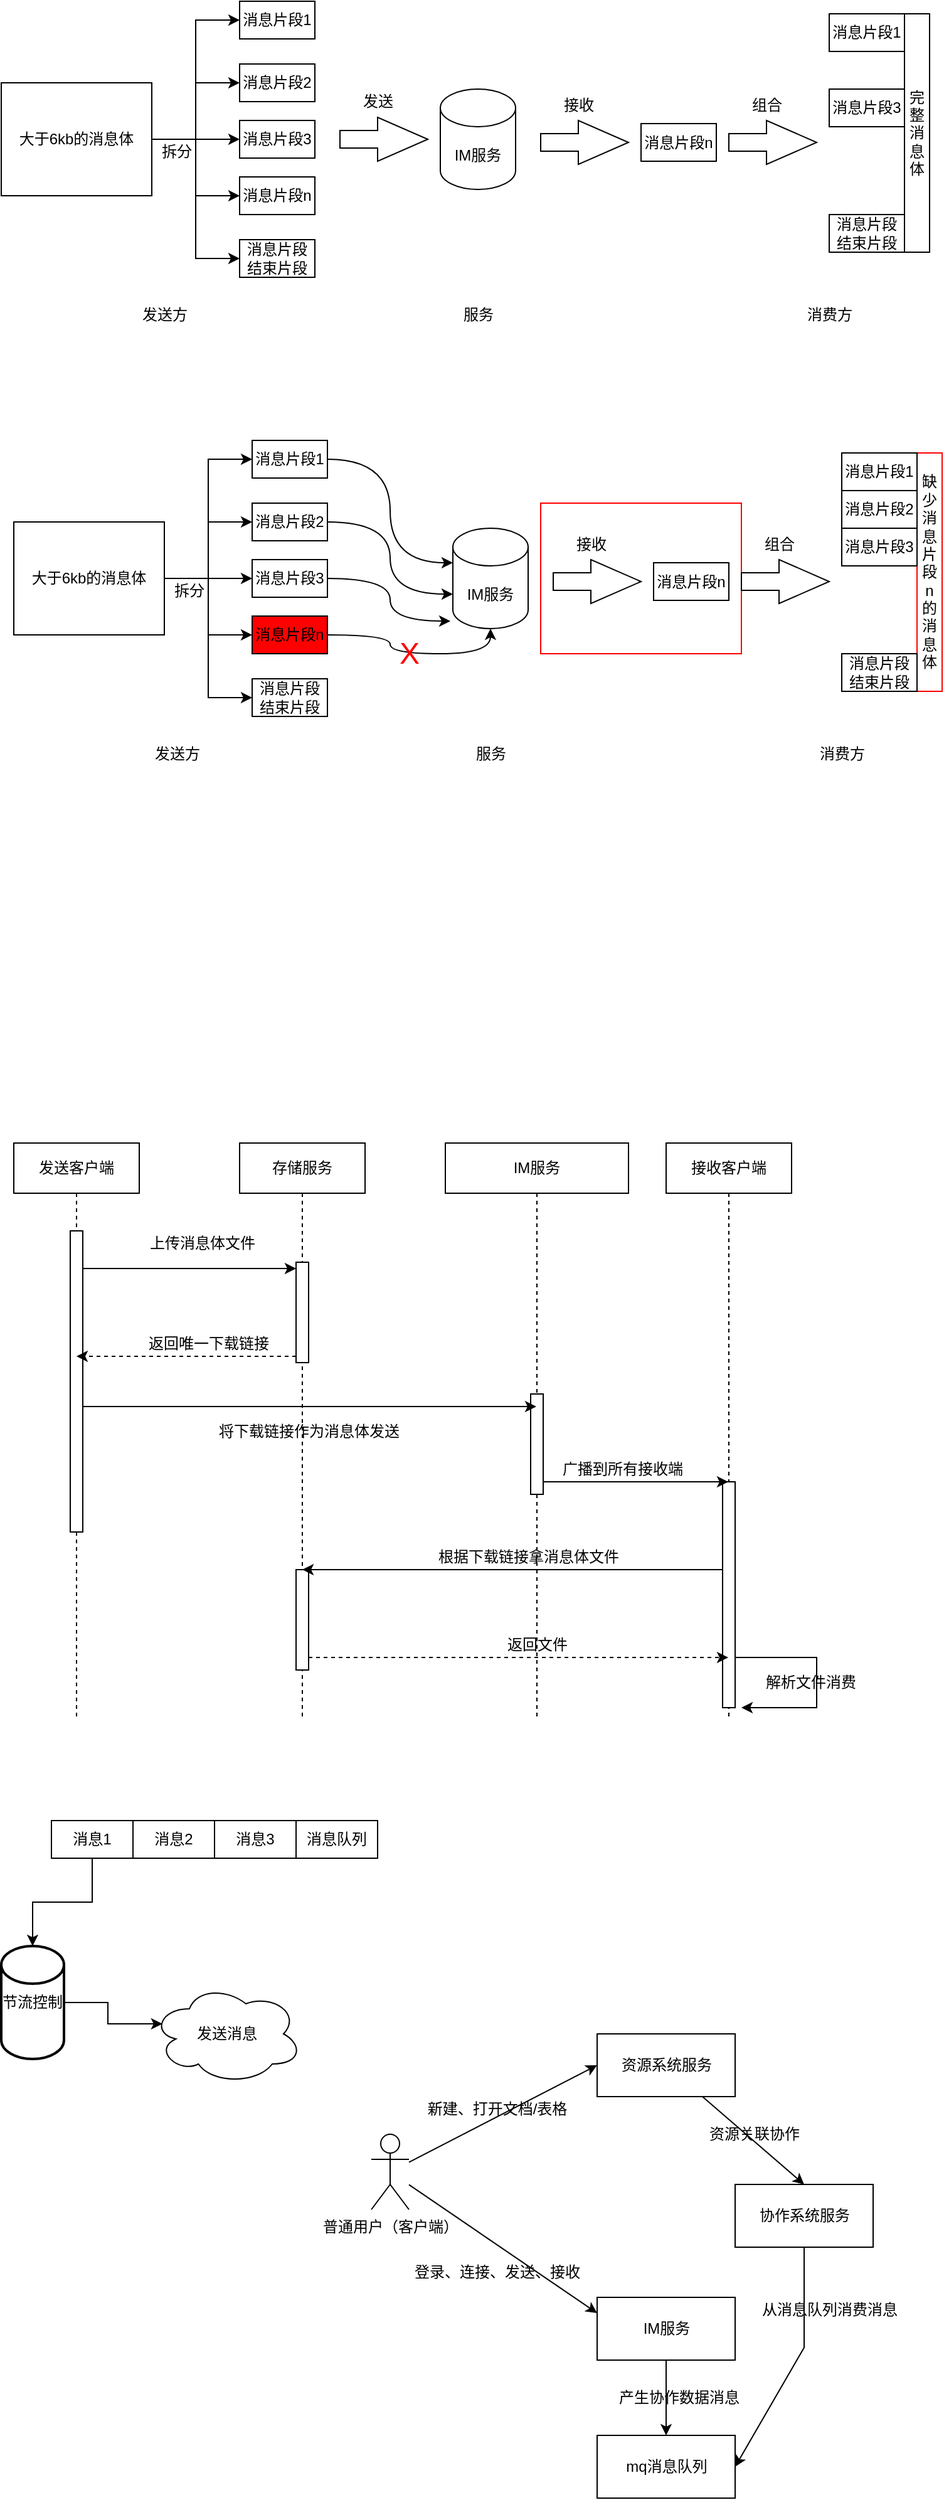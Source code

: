 <mxfile version="14.9.0" type="github">
  <diagram id="UZE03G0BqMUAxh_gwTr7" name="Page-1">
    <mxGraphModel dx="1426" dy="826" grid="1" gridSize="10" guides="1" tooltips="1" connect="1" arrows="1" fold="1" page="1" pageScale="1" pageWidth="827" pageHeight="1169" math="0" shadow="0">
      <root>
        <mxCell id="0" />
        <mxCell id="1" parent="0" />
        <mxCell id="NFHJqEvnJZdB59KvZJz6-86" value="" style="rounded=0;whiteSpace=wrap;html=1;strokeColor=#FF0000;" vertex="1" parent="1">
          <mxGeometry x="440" y="690" width="160" height="120" as="geometry" />
        </mxCell>
        <mxCell id="NFHJqEvnJZdB59KvZJz6-7" style="edgeStyle=orthogonalEdgeStyle;rounded=0;orthogonalLoop=1;jettySize=auto;html=1;entryX=0;entryY=0.5;entryDx=0;entryDy=0;" edge="1" parent="1" source="NFHJqEvnJZdB59KvZJz6-1" target="NFHJqEvnJZdB59KvZJz6-2">
          <mxGeometry relative="1" as="geometry" />
        </mxCell>
        <mxCell id="NFHJqEvnJZdB59KvZJz6-8" style="edgeStyle=orthogonalEdgeStyle;rounded=0;orthogonalLoop=1;jettySize=auto;html=1;entryX=0;entryY=0.5;entryDx=0;entryDy=0;" edge="1" parent="1" source="NFHJqEvnJZdB59KvZJz6-1" target="NFHJqEvnJZdB59KvZJz6-3">
          <mxGeometry relative="1" as="geometry" />
        </mxCell>
        <mxCell id="NFHJqEvnJZdB59KvZJz6-9" style="edgeStyle=orthogonalEdgeStyle;rounded=0;orthogonalLoop=1;jettySize=auto;html=1;entryX=0;entryY=0.5;entryDx=0;entryDy=0;" edge="1" parent="1" source="NFHJqEvnJZdB59KvZJz6-1" target="NFHJqEvnJZdB59KvZJz6-4">
          <mxGeometry relative="1" as="geometry" />
        </mxCell>
        <mxCell id="NFHJqEvnJZdB59KvZJz6-10" style="edgeStyle=orthogonalEdgeStyle;rounded=0;orthogonalLoop=1;jettySize=auto;html=1;entryX=0;entryY=0.5;entryDx=0;entryDy=0;" edge="1" parent="1" source="NFHJqEvnJZdB59KvZJz6-1" target="NFHJqEvnJZdB59KvZJz6-5">
          <mxGeometry relative="1" as="geometry" />
        </mxCell>
        <mxCell id="NFHJqEvnJZdB59KvZJz6-11" style="edgeStyle=orthogonalEdgeStyle;rounded=0;orthogonalLoop=1;jettySize=auto;html=1;entryX=0;entryY=0.5;entryDx=0;entryDy=0;" edge="1" parent="1" source="NFHJqEvnJZdB59KvZJz6-1" target="NFHJqEvnJZdB59KvZJz6-6">
          <mxGeometry relative="1" as="geometry" />
        </mxCell>
        <mxCell id="NFHJqEvnJZdB59KvZJz6-1" value="大于6kb的消息体" style="rounded=0;whiteSpace=wrap;html=1;" vertex="1" parent="1">
          <mxGeometry x="10" y="355" width="120" height="90" as="geometry" />
        </mxCell>
        <mxCell id="NFHJqEvnJZdB59KvZJz6-2" value="消息片段1" style="rounded=0;whiteSpace=wrap;html=1;" vertex="1" parent="1">
          <mxGeometry x="200" y="290" width="60" height="30" as="geometry" />
        </mxCell>
        <mxCell id="NFHJqEvnJZdB59KvZJz6-3" value="消息片段2" style="rounded=0;whiteSpace=wrap;html=1;" vertex="1" parent="1">
          <mxGeometry x="200" y="340" width="60" height="30" as="geometry" />
        </mxCell>
        <mxCell id="NFHJqEvnJZdB59KvZJz6-4" value="消息片段3" style="rounded=0;whiteSpace=wrap;html=1;" vertex="1" parent="1">
          <mxGeometry x="200" y="385" width="60" height="30" as="geometry" />
        </mxCell>
        <mxCell id="NFHJqEvnJZdB59KvZJz6-5" value="消息片段n" style="rounded=0;whiteSpace=wrap;html=1;" vertex="1" parent="1">
          <mxGeometry x="200" y="430" width="60" height="30" as="geometry" />
        </mxCell>
        <mxCell id="NFHJqEvnJZdB59KvZJz6-6" value="消息片段&lt;br&gt;结束片段" style="rounded=0;whiteSpace=wrap;html=1;" vertex="1" parent="1">
          <mxGeometry x="200" y="480" width="60" height="30" as="geometry" />
        </mxCell>
        <mxCell id="NFHJqEvnJZdB59KvZJz6-12" value="拆分" style="text;html=1;strokeColor=none;fillColor=none;align=center;verticalAlign=middle;whiteSpace=wrap;rounded=0;" vertex="1" parent="1">
          <mxGeometry x="130" y="400" width="40" height="20" as="geometry" />
        </mxCell>
        <mxCell id="NFHJqEvnJZdB59KvZJz6-16" value="IM服务" style="shape=cylinder3;whiteSpace=wrap;html=1;boundedLbl=1;backgroundOutline=1;size=15;" vertex="1" parent="1">
          <mxGeometry x="360" y="360" width="60" height="80" as="geometry" />
        </mxCell>
        <mxCell id="NFHJqEvnJZdB59KvZJz6-18" value="" style="html=1;shadow=0;dashed=0;align=center;verticalAlign=middle;shape=mxgraph.arrows2.arrow;dy=0.6;dx=40;notch=0;" vertex="1" parent="1">
          <mxGeometry x="280" y="382.5" width="70" height="35" as="geometry" />
        </mxCell>
        <mxCell id="NFHJqEvnJZdB59KvZJz6-19" value="发送" style="text;html=1;align=center;verticalAlign=middle;resizable=0;points=[];autosize=1;strokeColor=none;" vertex="1" parent="1">
          <mxGeometry x="290" y="360" width="40" height="20" as="geometry" />
        </mxCell>
        <mxCell id="NFHJqEvnJZdB59KvZJz6-23" value="" style="html=1;shadow=0;dashed=0;align=center;verticalAlign=middle;shape=mxgraph.arrows2.arrow;dy=0.6;dx=40;notch=0;" vertex="1" parent="1">
          <mxGeometry x="440" y="385" width="70" height="35" as="geometry" />
        </mxCell>
        <mxCell id="NFHJqEvnJZdB59KvZJz6-24" value="接收" style="text;html=1;align=center;verticalAlign=middle;resizable=0;points=[];autosize=1;strokeColor=none;" vertex="1" parent="1">
          <mxGeometry x="450" y="362.5" width="40" height="20" as="geometry" />
        </mxCell>
        <mxCell id="NFHJqEvnJZdB59KvZJz6-37" value="完整消息体" style="rounded=0;whiteSpace=wrap;html=1;" vertex="1" parent="1">
          <mxGeometry x="730" y="300" width="20" height="190" as="geometry" />
        </mxCell>
        <mxCell id="NFHJqEvnJZdB59KvZJz6-38" value="消息片段1" style="rounded=0;whiteSpace=wrap;html=1;" vertex="1" parent="1">
          <mxGeometry x="670" y="300" width="60" height="30" as="geometry" />
        </mxCell>
        <mxCell id="NFHJqEvnJZdB59KvZJz6-39" value="消息片段3" style="rounded=0;whiteSpace=wrap;html=1;" vertex="1" parent="1">
          <mxGeometry x="670" y="360" width="60" height="30" as="geometry" />
        </mxCell>
        <mxCell id="NFHJqEvnJZdB59KvZJz6-41" value="消息片段&lt;br&gt;结束片段" style="rounded=0;whiteSpace=wrap;html=1;" vertex="1" parent="1">
          <mxGeometry x="670" y="460" width="60" height="30" as="geometry" />
        </mxCell>
        <mxCell id="NFHJqEvnJZdB59KvZJz6-42" value="消息片段n" style="rounded=0;whiteSpace=wrap;html=1;" vertex="1" parent="1">
          <mxGeometry x="520" y="387.5" width="60" height="30" as="geometry" />
        </mxCell>
        <mxCell id="NFHJqEvnJZdB59KvZJz6-45" value="发送方" style="text;html=1;align=center;verticalAlign=middle;resizable=0;points=[];autosize=1;strokeColor=none;" vertex="1" parent="1">
          <mxGeometry x="115" y="530" width="50" height="20" as="geometry" />
        </mxCell>
        <mxCell id="NFHJqEvnJZdB59KvZJz6-46" value="消费方" style="text;html=1;align=center;verticalAlign=middle;resizable=0;points=[];autosize=1;strokeColor=none;" vertex="1" parent="1">
          <mxGeometry x="645" y="530" width="50" height="20" as="geometry" />
        </mxCell>
        <mxCell id="NFHJqEvnJZdB59KvZJz6-47" value="服务" style="text;html=1;align=center;verticalAlign=middle;resizable=0;points=[];autosize=1;strokeColor=none;" vertex="1" parent="1">
          <mxGeometry x="370" y="530" width="40" height="20" as="geometry" />
        </mxCell>
        <mxCell id="NFHJqEvnJZdB59KvZJz6-48" value="" style="html=1;shadow=0;dashed=0;align=center;verticalAlign=middle;shape=mxgraph.arrows2.arrow;dy=0.6;dx=40;notch=0;" vertex="1" parent="1">
          <mxGeometry x="590" y="385" width="70" height="35" as="geometry" />
        </mxCell>
        <mxCell id="NFHJqEvnJZdB59KvZJz6-49" value="组合" style="text;html=1;align=center;verticalAlign=middle;resizable=0;points=[];autosize=1;strokeColor=none;" vertex="1" parent="1">
          <mxGeometry x="600" y="362.5" width="40" height="20" as="geometry" />
        </mxCell>
        <mxCell id="NFHJqEvnJZdB59KvZJz6-50" style="edgeStyle=orthogonalEdgeStyle;rounded=0;orthogonalLoop=1;jettySize=auto;html=1;entryX=0;entryY=0.5;entryDx=0;entryDy=0;" edge="1" parent="1" source="NFHJqEvnJZdB59KvZJz6-55" target="NFHJqEvnJZdB59KvZJz6-56">
          <mxGeometry relative="1" as="geometry" />
        </mxCell>
        <mxCell id="NFHJqEvnJZdB59KvZJz6-51" style="edgeStyle=orthogonalEdgeStyle;rounded=0;orthogonalLoop=1;jettySize=auto;html=1;entryX=0;entryY=0.5;entryDx=0;entryDy=0;" edge="1" parent="1" source="NFHJqEvnJZdB59KvZJz6-55" target="NFHJqEvnJZdB59KvZJz6-57">
          <mxGeometry relative="1" as="geometry" />
        </mxCell>
        <mxCell id="NFHJqEvnJZdB59KvZJz6-52" style="edgeStyle=orthogonalEdgeStyle;rounded=0;orthogonalLoop=1;jettySize=auto;html=1;entryX=0;entryY=0.5;entryDx=0;entryDy=0;" edge="1" parent="1" source="NFHJqEvnJZdB59KvZJz6-55" target="NFHJqEvnJZdB59KvZJz6-58">
          <mxGeometry relative="1" as="geometry" />
        </mxCell>
        <mxCell id="NFHJqEvnJZdB59KvZJz6-53" style="edgeStyle=orthogonalEdgeStyle;rounded=0;orthogonalLoop=1;jettySize=auto;html=1;entryX=0;entryY=0.5;entryDx=0;entryDy=0;" edge="1" parent="1" source="NFHJqEvnJZdB59KvZJz6-55" target="NFHJqEvnJZdB59KvZJz6-59">
          <mxGeometry relative="1" as="geometry" />
        </mxCell>
        <mxCell id="NFHJqEvnJZdB59KvZJz6-54" style="edgeStyle=orthogonalEdgeStyle;rounded=0;orthogonalLoop=1;jettySize=auto;html=1;entryX=0;entryY=0.5;entryDx=0;entryDy=0;" edge="1" parent="1" source="NFHJqEvnJZdB59KvZJz6-55" target="NFHJqEvnJZdB59KvZJz6-60">
          <mxGeometry relative="1" as="geometry" />
        </mxCell>
        <mxCell id="NFHJqEvnJZdB59KvZJz6-55" value="大于6kb的消息体" style="rounded=0;whiteSpace=wrap;html=1;" vertex="1" parent="1">
          <mxGeometry x="20" y="705" width="120" height="90" as="geometry" />
        </mxCell>
        <mxCell id="NFHJqEvnJZdB59KvZJz6-78" style="edgeStyle=orthogonalEdgeStyle;rounded=0;orthogonalLoop=1;jettySize=auto;html=1;exitX=1;exitY=0.5;exitDx=0;exitDy=0;entryX=0;entryY=0;entryDx=0;entryDy=27.5;entryPerimeter=0;curved=1;" edge="1" parent="1" source="NFHJqEvnJZdB59KvZJz6-56" target="NFHJqEvnJZdB59KvZJz6-62">
          <mxGeometry relative="1" as="geometry" />
        </mxCell>
        <mxCell id="NFHJqEvnJZdB59KvZJz6-56" value="消息片段1" style="rounded=0;whiteSpace=wrap;html=1;" vertex="1" parent="1">
          <mxGeometry x="210" y="640" width="60" height="30" as="geometry" />
        </mxCell>
        <mxCell id="NFHJqEvnJZdB59KvZJz6-79" style="edgeStyle=orthogonalEdgeStyle;curved=1;rounded=0;orthogonalLoop=1;jettySize=auto;html=1;entryX=0;entryY=0;entryDx=0;entryDy=52.5;entryPerimeter=0;" edge="1" parent="1" source="NFHJqEvnJZdB59KvZJz6-57" target="NFHJqEvnJZdB59KvZJz6-62">
          <mxGeometry relative="1" as="geometry" />
        </mxCell>
        <mxCell id="NFHJqEvnJZdB59KvZJz6-57" value="消息片段2" style="rounded=0;whiteSpace=wrap;html=1;" vertex="1" parent="1">
          <mxGeometry x="210" y="690" width="60" height="30" as="geometry" />
        </mxCell>
        <mxCell id="NFHJqEvnJZdB59KvZJz6-80" style="edgeStyle=orthogonalEdgeStyle;curved=1;rounded=0;orthogonalLoop=1;jettySize=auto;html=1;entryX=-0.033;entryY=0.925;entryDx=0;entryDy=0;entryPerimeter=0;" edge="1" parent="1" source="NFHJqEvnJZdB59KvZJz6-58" target="NFHJqEvnJZdB59KvZJz6-62">
          <mxGeometry relative="1" as="geometry" />
        </mxCell>
        <mxCell id="NFHJqEvnJZdB59KvZJz6-58" value="消息片段3" style="rounded=0;whiteSpace=wrap;html=1;" vertex="1" parent="1">
          <mxGeometry x="210" y="735" width="60" height="30" as="geometry" />
        </mxCell>
        <mxCell id="NFHJqEvnJZdB59KvZJz6-81" style="edgeStyle=orthogonalEdgeStyle;curved=1;rounded=0;orthogonalLoop=1;jettySize=auto;html=1;entryX=0.5;entryY=1;entryDx=0;entryDy=0;entryPerimeter=0;fillColor=#FF0000;" edge="1" parent="1" source="NFHJqEvnJZdB59KvZJz6-59" target="NFHJqEvnJZdB59KvZJz6-62">
          <mxGeometry relative="1" as="geometry" />
        </mxCell>
        <mxCell id="NFHJqEvnJZdB59KvZJz6-59" value="消息片段n" style="rounded=0;whiteSpace=wrap;html=1;fillColor=#FF0000;" vertex="1" parent="1">
          <mxGeometry x="210" y="780" width="60" height="30" as="geometry" />
        </mxCell>
        <mxCell id="NFHJqEvnJZdB59KvZJz6-60" value="消息片段&lt;br&gt;结束片段" style="rounded=0;whiteSpace=wrap;html=1;" vertex="1" parent="1">
          <mxGeometry x="210" y="830" width="60" height="30" as="geometry" />
        </mxCell>
        <mxCell id="NFHJqEvnJZdB59KvZJz6-61" value="拆分" style="text;html=1;strokeColor=none;fillColor=none;align=center;verticalAlign=middle;whiteSpace=wrap;rounded=0;" vertex="1" parent="1">
          <mxGeometry x="140" y="750" width="40" height="20" as="geometry" />
        </mxCell>
        <mxCell id="NFHJqEvnJZdB59KvZJz6-62" value="IM服务" style="shape=cylinder3;whiteSpace=wrap;html=1;boundedLbl=1;backgroundOutline=1;size=15;" vertex="1" parent="1">
          <mxGeometry x="370" y="710" width="60" height="80" as="geometry" />
        </mxCell>
        <mxCell id="NFHJqEvnJZdB59KvZJz6-65" value="" style="html=1;shadow=0;dashed=0;align=center;verticalAlign=middle;shape=mxgraph.arrows2.arrow;dy=0.6;dx=40;notch=0;" vertex="1" parent="1">
          <mxGeometry x="450" y="735" width="70" height="35" as="geometry" />
        </mxCell>
        <mxCell id="NFHJqEvnJZdB59KvZJz6-66" value="接收" style="text;html=1;align=center;verticalAlign=middle;resizable=0;points=[];autosize=1;strokeColor=none;" vertex="1" parent="1">
          <mxGeometry x="460" y="712.5" width="40" height="20" as="geometry" />
        </mxCell>
        <mxCell id="NFHJqEvnJZdB59KvZJz6-67" value="缺少消息片段n的消息体" style="rounded=0;whiteSpace=wrap;html=1;strokeColor=#FF0000;" vertex="1" parent="1">
          <mxGeometry x="740" y="650" width="20" height="190" as="geometry" />
        </mxCell>
        <mxCell id="NFHJqEvnJZdB59KvZJz6-68" value="消息片段1" style="rounded=0;whiteSpace=wrap;html=1;" vertex="1" parent="1">
          <mxGeometry x="680" y="650" width="60" height="30" as="geometry" />
        </mxCell>
        <mxCell id="NFHJqEvnJZdB59KvZJz6-69" value="消息片段3" style="rounded=0;whiteSpace=wrap;html=1;" vertex="1" parent="1">
          <mxGeometry x="680" y="710" width="60" height="30" as="geometry" />
        </mxCell>
        <mxCell id="NFHJqEvnJZdB59KvZJz6-70" value="消息片段&lt;br&gt;结束片段" style="rounded=0;whiteSpace=wrap;html=1;" vertex="1" parent="1">
          <mxGeometry x="680" y="810" width="60" height="30" as="geometry" />
        </mxCell>
        <mxCell id="NFHJqEvnJZdB59KvZJz6-71" value="消息片段n" style="rounded=0;whiteSpace=wrap;html=1;" vertex="1" parent="1">
          <mxGeometry x="530" y="737.5" width="60" height="30" as="geometry" />
        </mxCell>
        <mxCell id="NFHJqEvnJZdB59KvZJz6-72" value="发送方" style="text;html=1;align=center;verticalAlign=middle;resizable=0;points=[];autosize=1;strokeColor=none;" vertex="1" parent="1">
          <mxGeometry x="125" y="880" width="50" height="20" as="geometry" />
        </mxCell>
        <mxCell id="NFHJqEvnJZdB59KvZJz6-73" value="消费方" style="text;html=1;align=center;verticalAlign=middle;resizable=0;points=[];autosize=1;strokeColor=none;" vertex="1" parent="1">
          <mxGeometry x="655" y="880" width="50" height="20" as="geometry" />
        </mxCell>
        <mxCell id="NFHJqEvnJZdB59KvZJz6-74" value="服务" style="text;html=1;align=center;verticalAlign=middle;resizable=0;points=[];autosize=1;strokeColor=none;" vertex="1" parent="1">
          <mxGeometry x="380" y="880" width="40" height="20" as="geometry" />
        </mxCell>
        <mxCell id="NFHJqEvnJZdB59KvZJz6-75" value="" style="html=1;shadow=0;dashed=0;align=center;verticalAlign=middle;shape=mxgraph.arrows2.arrow;dy=0.6;dx=40;notch=0;" vertex="1" parent="1">
          <mxGeometry x="600" y="735" width="70" height="35" as="geometry" />
        </mxCell>
        <mxCell id="NFHJqEvnJZdB59KvZJz6-76" value="组合" style="text;html=1;align=center;verticalAlign=middle;resizable=0;points=[];autosize=1;strokeColor=none;" vertex="1" parent="1">
          <mxGeometry x="610" y="712.5" width="40" height="20" as="geometry" />
        </mxCell>
        <mxCell id="NFHJqEvnJZdB59KvZJz6-82" value="&lt;font style=&quot;font-size: 24px&quot; color=&quot;#ff0000&quot;&gt;X&lt;/font&gt;" style="text;html=1;align=center;verticalAlign=middle;resizable=0;points=[];autosize=1;strokeColor=none;" vertex="1" parent="1">
          <mxGeometry x="320" y="800" width="30" height="20" as="geometry" />
        </mxCell>
        <mxCell id="NFHJqEvnJZdB59KvZJz6-83" value="消息片段2" style="rounded=0;whiteSpace=wrap;html=1;" vertex="1" parent="1">
          <mxGeometry x="680" y="680" width="60" height="30" as="geometry" />
        </mxCell>
        <mxCell id="NFHJqEvnJZdB59KvZJz6-90" value="发送客户端" style="shape=umlLifeline;perimeter=lifelinePerimeter;whiteSpace=wrap;html=1;container=1;collapsible=0;recursiveResize=0;outlineConnect=0;strokeColor=#000000;fillColor=#FFFFFF;" vertex="1" parent="1">
          <mxGeometry x="20" y="1200" width="100" height="460" as="geometry" />
        </mxCell>
        <mxCell id="NFHJqEvnJZdB59KvZJz6-96" value="" style="html=1;points=[];perimeter=orthogonalPerimeter;strokeColor=#000000;fillColor=#FFFFFF;" vertex="1" parent="NFHJqEvnJZdB59KvZJz6-90">
          <mxGeometry x="45" y="70" width="10" height="240" as="geometry" />
        </mxCell>
        <mxCell id="NFHJqEvnJZdB59KvZJz6-93" value="存储服务" style="shape=umlLifeline;perimeter=lifelinePerimeter;whiteSpace=wrap;html=1;container=1;collapsible=0;recursiveResize=0;outlineConnect=0;strokeColor=#000000;fillColor=#FFFFFF;" vertex="1" parent="1">
          <mxGeometry x="200" y="1200" width="100" height="460" as="geometry" />
        </mxCell>
        <mxCell id="NFHJqEvnJZdB59KvZJz6-97" value="" style="html=1;points=[];perimeter=orthogonalPerimeter;strokeColor=#000000;fillColor=#FFFFFF;" vertex="1" parent="NFHJqEvnJZdB59KvZJz6-93">
          <mxGeometry x="45" y="95" width="10" height="80" as="geometry" />
        </mxCell>
        <mxCell id="NFHJqEvnJZdB59KvZJz6-109" value="" style="html=1;points=[];perimeter=orthogonalPerimeter;strokeColor=#000000;fillColor=#FFFFFF;" vertex="1" parent="NFHJqEvnJZdB59KvZJz6-93">
          <mxGeometry x="45" y="340" width="10" height="80" as="geometry" />
        </mxCell>
        <mxCell id="NFHJqEvnJZdB59KvZJz6-94" value="IM服务" style="shape=umlLifeline;perimeter=lifelinePerimeter;whiteSpace=wrap;html=1;container=1;collapsible=0;recursiveResize=0;outlineConnect=0;strokeColor=#000000;fillColor=#FFFFFF;" vertex="1" parent="1">
          <mxGeometry x="364" y="1200" width="146" height="460" as="geometry" />
        </mxCell>
        <mxCell id="NFHJqEvnJZdB59KvZJz6-103" value="" style="html=1;points=[];perimeter=orthogonalPerimeter;strokeColor=#000000;fillColor=#FFFFFF;" vertex="1" parent="NFHJqEvnJZdB59KvZJz6-94">
          <mxGeometry x="68" y="200" width="10" height="80" as="geometry" />
        </mxCell>
        <mxCell id="NFHJqEvnJZdB59KvZJz6-111" value="根据下载链接拿消息体文件" style="text;html=1;align=center;verticalAlign=middle;resizable=0;points=[];autosize=1;strokeColor=none;" vertex="1" parent="NFHJqEvnJZdB59KvZJz6-94">
          <mxGeometry x="-14" y="320" width="160" height="20" as="geometry" />
        </mxCell>
        <mxCell id="NFHJqEvnJZdB59KvZJz6-95" value="接收客户端" style="shape=umlLifeline;perimeter=lifelinePerimeter;whiteSpace=wrap;html=1;container=1;collapsible=0;recursiveResize=0;outlineConnect=0;strokeColor=#000000;fillColor=#FFFFFF;" vertex="1" parent="1">
          <mxGeometry x="540" y="1200" width="100" height="460" as="geometry" />
        </mxCell>
        <mxCell id="NFHJqEvnJZdB59KvZJz6-99" style="edgeStyle=none;rounded=0;orthogonalLoop=1;jettySize=auto;html=1;fillColor=#FF0000;" edge="1" parent="1" source="NFHJqEvnJZdB59KvZJz6-96" target="NFHJqEvnJZdB59KvZJz6-97">
          <mxGeometry relative="1" as="geometry">
            <Array as="points">
              <mxPoint x="200" y="1300" />
            </Array>
          </mxGeometry>
        </mxCell>
        <mxCell id="NFHJqEvnJZdB59KvZJz6-100" value="上传消息体文件" style="text;html=1;align=center;verticalAlign=middle;resizable=0;points=[];autosize=1;strokeColor=none;" vertex="1" parent="1">
          <mxGeometry x="120" y="1270" width="100" height="20" as="geometry" />
        </mxCell>
        <mxCell id="NFHJqEvnJZdB59KvZJz6-101" style="edgeStyle=none;rounded=0;orthogonalLoop=1;jettySize=auto;html=1;fillColor=#FF0000;dashed=1;" edge="1" parent="1" source="NFHJqEvnJZdB59KvZJz6-97" target="NFHJqEvnJZdB59KvZJz6-90">
          <mxGeometry relative="1" as="geometry">
            <Array as="points">
              <mxPoint x="200" y="1370" />
            </Array>
          </mxGeometry>
        </mxCell>
        <mxCell id="NFHJqEvnJZdB59KvZJz6-102" value="返回唯一下载链接" style="text;html=1;align=center;verticalAlign=middle;resizable=0;points=[];autosize=1;strokeColor=none;" vertex="1" parent="1">
          <mxGeometry x="120" y="1350" width="110" height="20" as="geometry" />
        </mxCell>
        <mxCell id="NFHJqEvnJZdB59KvZJz6-104" style="rounded=0;orthogonalLoop=1;jettySize=auto;html=1;fillColor=#FF0000;" edge="1" parent="1" source="NFHJqEvnJZdB59KvZJz6-96" target="NFHJqEvnJZdB59KvZJz6-94">
          <mxGeometry relative="1" as="geometry">
            <Array as="points">
              <mxPoint x="400" y="1410" />
            </Array>
          </mxGeometry>
        </mxCell>
        <mxCell id="NFHJqEvnJZdB59KvZJz6-105" value="将下载链接作为消息体发送" style="text;html=1;align=center;verticalAlign=middle;resizable=0;points=[];autosize=1;strokeColor=none;" vertex="1" parent="1">
          <mxGeometry x="175" y="1420" width="160" height="20" as="geometry" />
        </mxCell>
        <mxCell id="NFHJqEvnJZdB59KvZJz6-110" style="edgeStyle=none;rounded=0;orthogonalLoop=1;jettySize=auto;html=1;fillColor=#FF0000;" edge="1" parent="1" source="NFHJqEvnJZdB59KvZJz6-106" target="NFHJqEvnJZdB59KvZJz6-93">
          <mxGeometry relative="1" as="geometry">
            <Array as="points">
              <mxPoint x="470" y="1540" />
            </Array>
          </mxGeometry>
        </mxCell>
        <mxCell id="NFHJqEvnJZdB59KvZJz6-112" style="edgeStyle=none;rounded=0;orthogonalLoop=1;jettySize=auto;html=1;fillColor=#FF0000;" edge="1" parent="1" source="NFHJqEvnJZdB59KvZJz6-106" target="NFHJqEvnJZdB59KvZJz6-95">
          <mxGeometry relative="1" as="geometry" />
        </mxCell>
        <mxCell id="NFHJqEvnJZdB59KvZJz6-117" style="edgeStyle=orthogonalEdgeStyle;rounded=0;orthogonalLoop=1;jettySize=auto;html=1;fillColor=#FF0000;" edge="1" parent="1" source="NFHJqEvnJZdB59KvZJz6-106">
          <mxGeometry relative="1" as="geometry">
            <mxPoint x="600" y="1650" as="targetPoint" />
            <Array as="points">
              <mxPoint x="660" y="1610" />
              <mxPoint x="660" y="1650" />
            </Array>
          </mxGeometry>
        </mxCell>
        <mxCell id="NFHJqEvnJZdB59KvZJz6-106" value="" style="html=1;points=[];perimeter=orthogonalPerimeter;strokeColor=#000000;fillColor=#FFFFFF;" vertex="1" parent="1">
          <mxGeometry x="585" y="1470" width="10" height="180" as="geometry" />
        </mxCell>
        <mxCell id="NFHJqEvnJZdB59KvZJz6-107" style="edgeStyle=none;rounded=0;orthogonalLoop=1;jettySize=auto;html=1;fillColor=#FF0000;" edge="1" parent="1" source="NFHJqEvnJZdB59KvZJz6-103" target="NFHJqEvnJZdB59KvZJz6-95">
          <mxGeometry relative="1" as="geometry">
            <Array as="points">
              <mxPoint x="540" y="1470" />
            </Array>
          </mxGeometry>
        </mxCell>
        <mxCell id="NFHJqEvnJZdB59KvZJz6-108" value="广播到所有接收端" style="text;html=1;align=center;verticalAlign=middle;resizable=0;points=[];autosize=1;strokeColor=none;" vertex="1" parent="1">
          <mxGeometry x="450" y="1450" width="110" height="20" as="geometry" />
        </mxCell>
        <mxCell id="NFHJqEvnJZdB59KvZJz6-113" style="edgeStyle=none;rounded=0;orthogonalLoop=1;jettySize=auto;html=1;fillColor=#FF0000;dashed=1;" edge="1" parent="1" source="NFHJqEvnJZdB59KvZJz6-109" target="NFHJqEvnJZdB59KvZJz6-95">
          <mxGeometry relative="1" as="geometry">
            <Array as="points">
              <mxPoint x="490" y="1610" />
            </Array>
          </mxGeometry>
        </mxCell>
        <mxCell id="NFHJqEvnJZdB59KvZJz6-114" value="返回文件" style="text;html=1;align=center;verticalAlign=middle;resizable=0;points=[];autosize=1;strokeColor=none;" vertex="1" parent="1">
          <mxGeometry x="407" y="1590" width="60" height="20" as="geometry" />
        </mxCell>
        <mxCell id="NFHJqEvnJZdB59KvZJz6-118" value="解析文件消费" style="text;html=1;align=center;verticalAlign=middle;resizable=0;points=[];autosize=1;strokeColor=none;" vertex="1" parent="1">
          <mxGeometry x="610" y="1620" width="90" height="20" as="geometry" />
        </mxCell>
        <mxCell id="NFHJqEvnJZdB59KvZJz6-129" style="edgeStyle=orthogonalEdgeStyle;rounded=0;orthogonalLoop=1;jettySize=auto;html=1;entryX=0.5;entryY=0;entryDx=0;entryDy=0;entryPerimeter=0;fillColor=#FF0000;" edge="1" parent="1" source="NFHJqEvnJZdB59KvZJz6-122" target="NFHJqEvnJZdB59KvZJz6-127">
          <mxGeometry relative="1" as="geometry" />
        </mxCell>
        <mxCell id="NFHJqEvnJZdB59KvZJz6-122" value="消息1" style="rounded=0;whiteSpace=wrap;html=1;strokeColor=#000000;fillColor=#FFFFFF;" vertex="1" parent="1">
          <mxGeometry x="50" y="1740" width="65" height="30" as="geometry" />
        </mxCell>
        <mxCell id="NFHJqEvnJZdB59KvZJz6-123" value="消息2" style="rounded=0;whiteSpace=wrap;html=1;strokeColor=#000000;fillColor=#FFFFFF;" vertex="1" parent="1">
          <mxGeometry x="115" y="1740" width="65" height="30" as="geometry" />
        </mxCell>
        <mxCell id="NFHJqEvnJZdB59KvZJz6-124" value="消息3" style="rounded=0;whiteSpace=wrap;html=1;strokeColor=#000000;fillColor=#FFFFFF;" vertex="1" parent="1">
          <mxGeometry x="180" y="1740" width="65" height="30" as="geometry" />
        </mxCell>
        <mxCell id="NFHJqEvnJZdB59KvZJz6-125" value="消息队列" style="rounded=0;whiteSpace=wrap;html=1;strokeColor=#000000;fillColor=#FFFFFF;" vertex="1" parent="1">
          <mxGeometry x="245" y="1740" width="65" height="30" as="geometry" />
        </mxCell>
        <mxCell id="NFHJqEvnJZdB59KvZJz6-130" style="edgeStyle=orthogonalEdgeStyle;rounded=0;orthogonalLoop=1;jettySize=auto;html=1;entryX=0.07;entryY=0.4;entryDx=0;entryDy=0;entryPerimeter=0;fillColor=#FF0000;" edge="1" parent="1" source="NFHJqEvnJZdB59KvZJz6-127" target="NFHJqEvnJZdB59KvZJz6-128">
          <mxGeometry relative="1" as="geometry" />
        </mxCell>
        <mxCell id="NFHJqEvnJZdB59KvZJz6-127" value="节流控制" style="strokeWidth=2;html=1;shape=mxgraph.flowchart.database;whiteSpace=wrap;fillColor=#FFFFFF;" vertex="1" parent="1">
          <mxGeometry x="10" y="1840" width="50" height="90" as="geometry" />
        </mxCell>
        <mxCell id="NFHJqEvnJZdB59KvZJz6-128" value="发送消息" style="ellipse;shape=cloud;whiteSpace=wrap;html=1;strokeColor=#000000;fillColor=#FFFFFF;" vertex="1" parent="1">
          <mxGeometry x="130" y="1870" width="120" height="80" as="geometry" />
        </mxCell>
        <mxCell id="NFHJqEvnJZdB59KvZJz6-149" style="edgeStyle=none;rounded=0;orthogonalLoop=1;jettySize=auto;html=1;entryX=0.5;entryY=0;entryDx=0;entryDy=0;fillColor=#FF0000;" edge="1" parent="1" source="NFHJqEvnJZdB59KvZJz6-131" target="NFHJqEvnJZdB59KvZJz6-132">
          <mxGeometry relative="1" as="geometry" />
        </mxCell>
        <mxCell id="NFHJqEvnJZdB59KvZJz6-131" value="资源系统服务" style="html=1;strokeColor=#000000;fillColor=#FFFFFF;" vertex="1" parent="1">
          <mxGeometry x="485" y="1910" width="110" height="50" as="geometry" />
        </mxCell>
        <mxCell id="NFHJqEvnJZdB59KvZJz6-153" style="edgeStyle=none;rounded=0;orthogonalLoop=1;jettySize=auto;html=1;entryX=1;entryY=0.5;entryDx=0;entryDy=0;fillColor=#FF0000;" edge="1" parent="1" source="NFHJqEvnJZdB59KvZJz6-132" target="NFHJqEvnJZdB59KvZJz6-148">
          <mxGeometry relative="1" as="geometry">
            <Array as="points">
              <mxPoint x="650" y="2160" />
            </Array>
          </mxGeometry>
        </mxCell>
        <mxCell id="NFHJqEvnJZdB59KvZJz6-132" value="协作系统服务" style="html=1;strokeColor=#000000;fillColor=#FFFFFF;" vertex="1" parent="1">
          <mxGeometry x="595" y="2030" width="110" height="50" as="geometry" />
        </mxCell>
        <mxCell id="NFHJqEvnJZdB59KvZJz6-151" style="edgeStyle=none;rounded=0;orthogonalLoop=1;jettySize=auto;html=1;entryX=0.5;entryY=0;entryDx=0;entryDy=0;fillColor=#FF0000;" edge="1" parent="1" source="NFHJqEvnJZdB59KvZJz6-133" target="NFHJqEvnJZdB59KvZJz6-148">
          <mxGeometry relative="1" as="geometry" />
        </mxCell>
        <mxCell id="NFHJqEvnJZdB59KvZJz6-133" value="IM服务" style="html=1;strokeColor=#000000;fillColor=#FFFFFF;" vertex="1" parent="1">
          <mxGeometry x="485" y="2120" width="110" height="50" as="geometry" />
        </mxCell>
        <mxCell id="NFHJqEvnJZdB59KvZJz6-135" style="rounded=0;orthogonalLoop=1;jettySize=auto;html=1;entryX=0;entryY=0.5;entryDx=0;entryDy=0;fillColor=#FF0000;" edge="1" parent="1" source="NFHJqEvnJZdB59KvZJz6-134" target="NFHJqEvnJZdB59KvZJz6-131">
          <mxGeometry relative="1" as="geometry" />
        </mxCell>
        <mxCell id="NFHJqEvnJZdB59KvZJz6-146" style="edgeStyle=none;rounded=0;orthogonalLoop=1;jettySize=auto;html=1;entryX=0;entryY=0.25;entryDx=0;entryDy=0;fillColor=#FF0000;" edge="1" parent="1" source="NFHJqEvnJZdB59KvZJz6-134" target="NFHJqEvnJZdB59KvZJz6-133">
          <mxGeometry relative="1" as="geometry" />
        </mxCell>
        <mxCell id="NFHJqEvnJZdB59KvZJz6-134" value="普通用户（客户端）" style="shape=umlActor;verticalLabelPosition=bottom;verticalAlign=top;html=1;strokeColor=#000000;fillColor=#FFFFFF;" vertex="1" parent="1">
          <mxGeometry x="305" y="1990" width="30" height="60" as="geometry" />
        </mxCell>
        <mxCell id="NFHJqEvnJZdB59KvZJz6-136" value="新建、打开文档/表格" style="text;html=1;align=center;verticalAlign=middle;resizable=0;points=[];autosize=1;strokeColor=none;" vertex="1" parent="1">
          <mxGeometry x="340" y="1960" width="130" height="20" as="geometry" />
        </mxCell>
        <mxCell id="NFHJqEvnJZdB59KvZJz6-147" value="登录、连接、发送、接收" style="text;html=1;align=center;verticalAlign=middle;resizable=0;points=[];autosize=1;strokeColor=none;" vertex="1" parent="1">
          <mxGeometry x="330" y="2090" width="150" height="20" as="geometry" />
        </mxCell>
        <mxCell id="NFHJqEvnJZdB59KvZJz6-148" value="mq消息队列" style="html=1;strokeColor=#000000;fillColor=#FFFFFF;" vertex="1" parent="1">
          <mxGeometry x="485" y="2230" width="110" height="50" as="geometry" />
        </mxCell>
        <mxCell id="NFHJqEvnJZdB59KvZJz6-150" value="资源关联协作" style="text;html=1;align=center;verticalAlign=middle;resizable=0;points=[];autosize=1;strokeColor=none;" vertex="1" parent="1">
          <mxGeometry x="565" y="1980" width="90" height="20" as="geometry" />
        </mxCell>
        <mxCell id="NFHJqEvnJZdB59KvZJz6-152" value="产生协作数据消息" style="text;html=1;align=center;verticalAlign=middle;resizable=0;points=[];autosize=1;strokeColor=none;" vertex="1" parent="1">
          <mxGeometry x="495" y="2190" width="110" height="20" as="geometry" />
        </mxCell>
        <mxCell id="NFHJqEvnJZdB59KvZJz6-154" value="从消息队列消费消息" style="text;html=1;align=center;verticalAlign=middle;resizable=0;points=[];autosize=1;strokeColor=none;" vertex="1" parent="1">
          <mxGeometry x="610" y="2120" width="120" height="20" as="geometry" />
        </mxCell>
      </root>
    </mxGraphModel>
  </diagram>
</mxfile>
